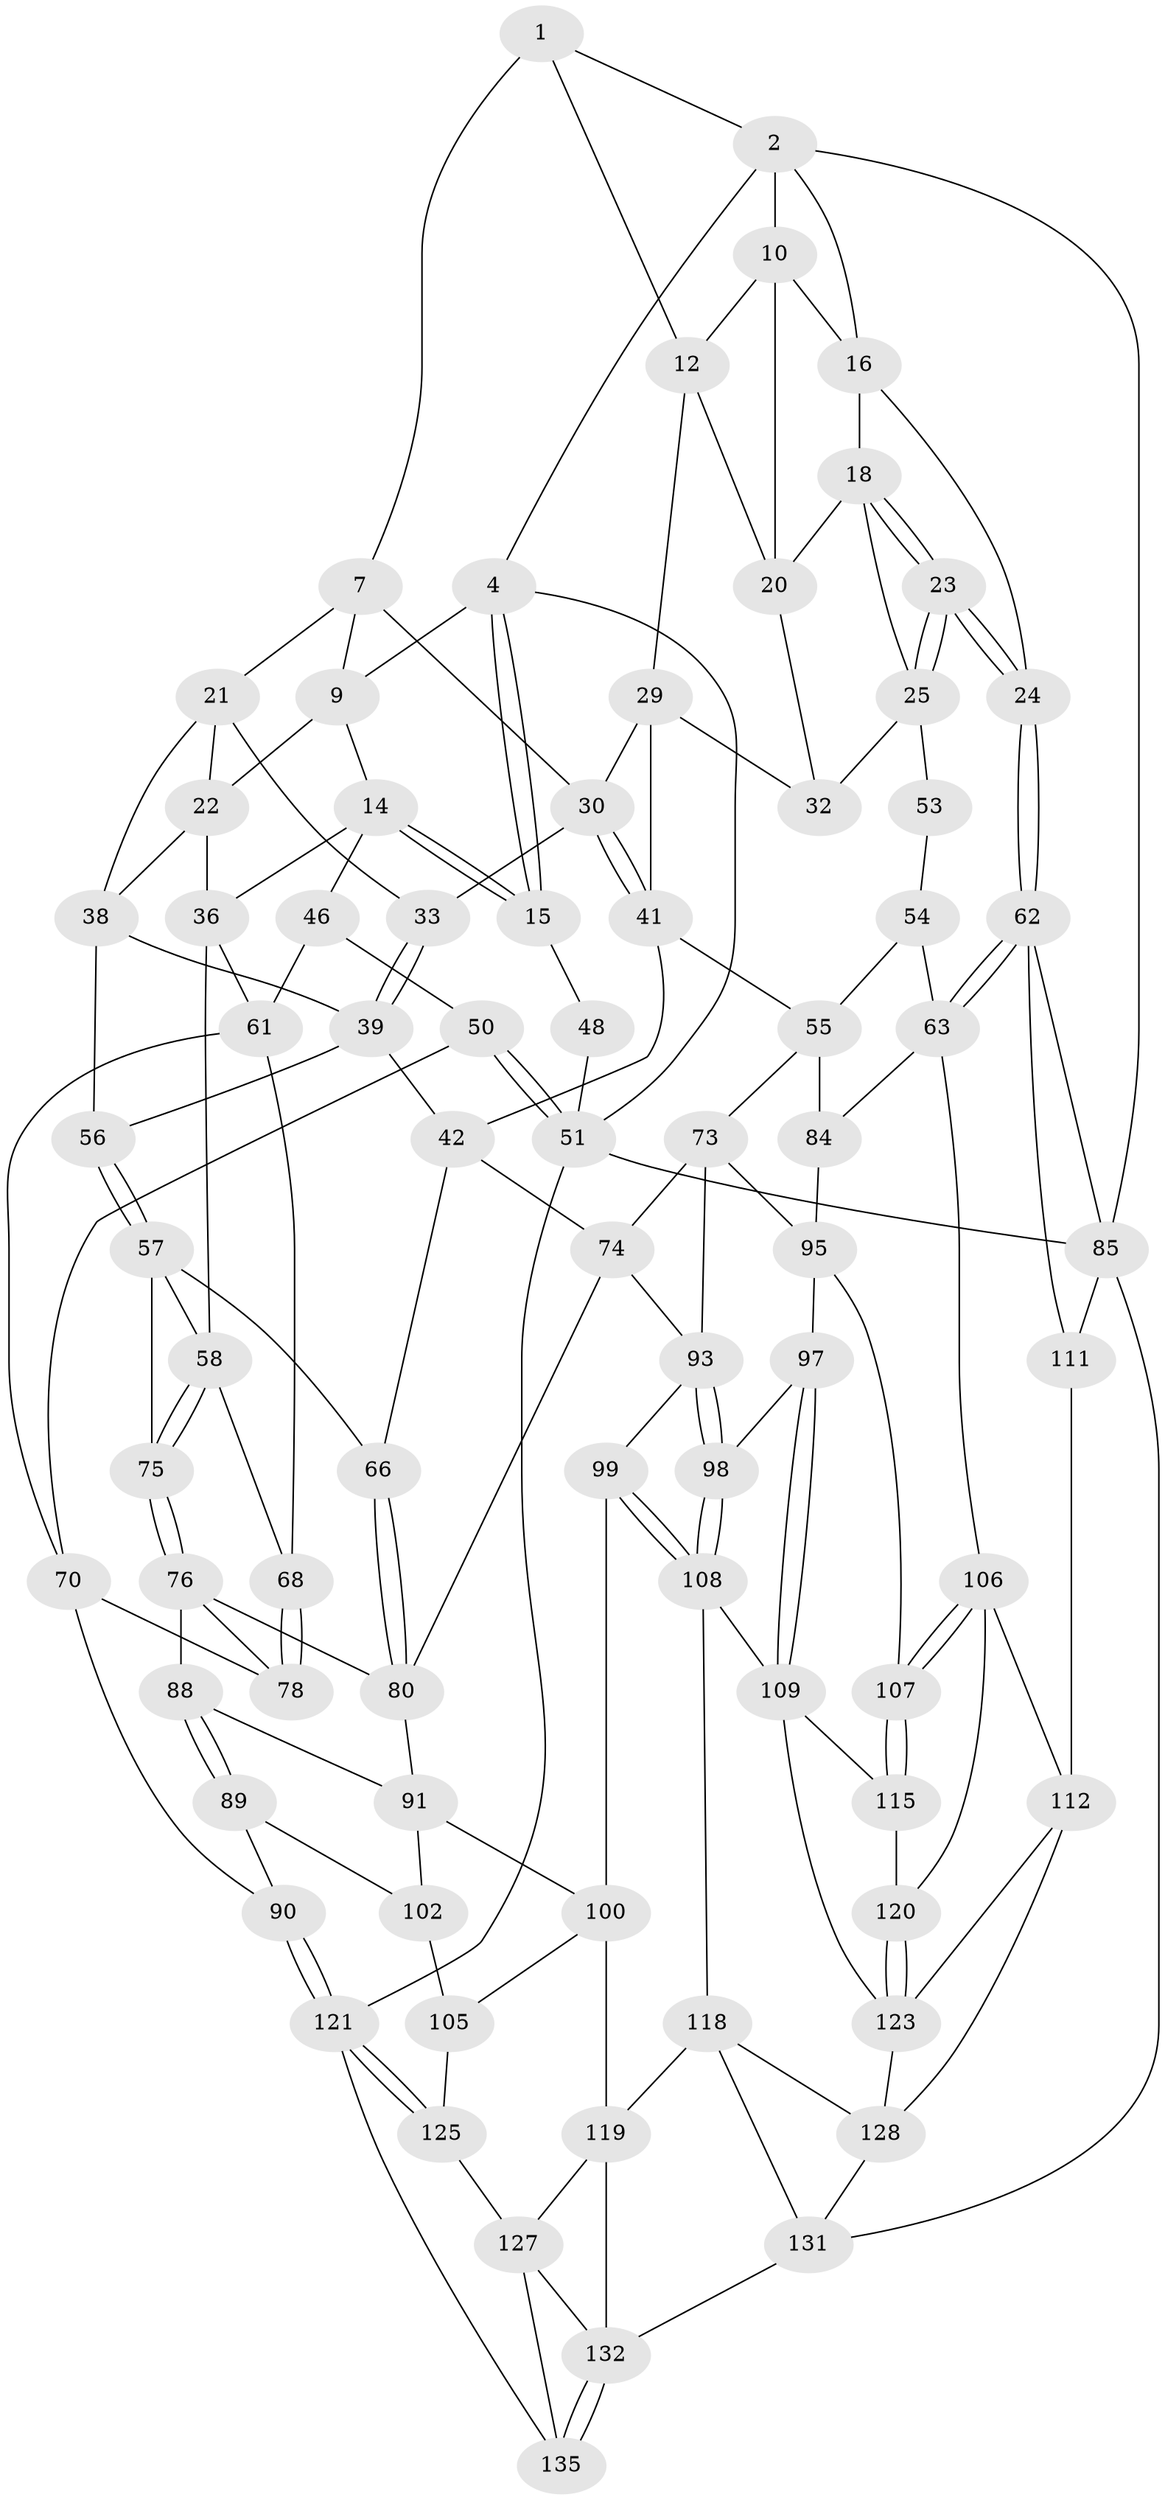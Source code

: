 // original degree distribution, {3: 0.029411764705882353, 4: 0.19852941176470587, 6: 0.21323529411764705, 5: 0.5588235294117647}
// Generated by graph-tools (version 1.1) at 2025/12/02/27/25 16:12:00]
// undirected, 80 vertices, 171 edges
graph export_dot {
graph [start="1"]
  node [color=gray90,style=filled];
  1 [pos="+0.42239260074435303+0",super="+6"];
  2 [pos="+0.720108751531965+0",super="+3"];
  4 [pos="+0+0",super="+5"];
  7 [pos="+0.4265239763542128+0.1509400286636254",super="+8"];
  9 [pos="+0.24651006629503955+0.027721586925373794",super="+13"];
  10 [pos="+0.714494027982612+0",super="+11"];
  12 [pos="+0.5769308158089406+0.132004688504401",super="+28"];
  14 [pos="+0+0.11909642576017379",super="+37"];
  15 [pos="+0+0.013297041292970647",super="+47"];
  16 [pos="+1+0.1975083376265704",super="+17"];
  18 [pos="+0.8198543269745426+0.14564093461909725",super="+19"];
  20 [pos="+0.7446796707440818+0.21639503522790543",super="+27"];
  21 [pos="+0.23822110413761563+0.1925368031845798",super="+34"];
  22 [pos="+0.23077448671436782+0.1979576249210593",super="+35"];
  23 [pos="+1+0.2379740384379571"];
  24 [pos="+1+0.2374681658673479"];
  25 [pos="+0.8185013592782963+0.31947393274939045",super="+26"];
  29 [pos="+0.622371106856561+0.29066824333157393",super="+44"];
  30 [pos="+0.5546669434300653+0.31325386148183154",super="+31"];
  32 [pos="+0.8126978967804959+0.3160485189578645"];
  33 [pos="+0.4106005369183647+0.26948707093162577"];
  36 [pos="+0.15706917822009872+0.31115773663415214",super="+60"];
  38 [pos="+0.2683892679418127+0.3327719320109604",super="+40"];
  39 [pos="+0.4142624444982286+0.3008213902072757",super="+43"];
  41 [pos="+0.5044229456749352+0.4039839282980363",super="+45"];
  42 [pos="+0.4564653798121853+0.42181076249381566",super="+65"];
  46 [pos="+0.060378931740918795+0.3697511764314392",super="+49"];
  48 [pos="+0.021337581320851142+0.36160774539699203",super="+52"];
  50 [pos="+0+0.5906757611339214"];
  51 [pos="+0+0.5948283104016721",super="+79"];
  53 [pos="+0.797084744806711+0.38213266822227004"];
  54 [pos="+0.7031386572674612+0.44064011958390625",super="+64"];
  55 [pos="+0.6603571272595753+0.4532191380620806",super="+72"];
  56 [pos="+0.3103350280128404+0.4056352449366736"];
  57 [pos="+0.3017638345555123+0.439232339370328",super="+67"];
  58 [pos="+0.2619387568659648+0.46922125753196314",super="+59"];
  61 [pos="+0.12320155520199731+0.43423979118780875",super="+69"];
  62 [pos="+1+0.6217889927408456",super="+87"];
  63 [pos="+0.9732864916339056+0.6106979315997217",super="+83"];
  66 [pos="+0.38362171031305703+0.4988389953899815"];
  68 [pos="+0.22559451014643336+0.48864509353638713"];
  70 [pos="+0.12768313037522652+0.5418180526301514",super="+71"];
  73 [pos="+0.5834112425342498+0.5575654651071298",super="+92"];
  74 [pos="+0.5002782702960876+0.5458928227549183",super="+81"];
  75 [pos="+0.2982691841728314+0.5173504646633226"];
  76 [pos="+0.3055409655515338+0.5701509049913178",super="+77"];
  78 [pos="+0.20818557053760992+0.5513881134327998"];
  80 [pos="+0.349436222132483+0.5810563007057081",super="+82"];
  84 [pos="+0.7346600872383234+0.5941296521299927"];
  85 [pos="+1+1",super="+86"];
  88 [pos="+0.22342199262679635+0.6157598887192096"];
  89 [pos="+0.18044587415747587+0.7237049942539475"];
  90 [pos="+0.14142132343187488+0.7183595756638884"];
  91 [pos="+0.366503197022217+0.6526785829703814",super="+101"];
  93 [pos="+0.5579295632965202+0.6610843194194095",super="+94"];
  95 [pos="+0.6550525741835669+0.6948946590668718",super="+96"];
  97 [pos="+0.5995638955241431+0.720091043348245"];
  98 [pos="+0.5981838517647807+0.7195603481551658"];
  99 [pos="+0.4858880146104012+0.7372473535985854"];
  100 [pos="+0.3929856921176999+0.7119773765793315",super="+104"];
  102 [pos="+0.3095558594346232+0.7079561918933107",super="+103"];
  105 [pos="+0.35671356614482197+0.769399058134618",super="+117"];
  106 [pos="+0.8014708605250206+0.7059580525653029",super="+114"];
  107 [pos="+0.6630753528340345+0.7495166564462419"];
  108 [pos="+0.4905892903040811+0.7591338088189572",super="+110"];
  109 [pos="+0.5582148697874169+0.8110561566132515",super="+116"];
  111 [pos="+0.8297697103727234+0.8802892931225219"];
  112 [pos="+0.8177609318263821+0.8863850261118548",super="+113"];
  115 [pos="+0.6627904032944956+0.7644213391853585"];
  118 [pos="+0.4260703516690955+0.8423285460064764",super="+129"];
  119 [pos="+0.4034586916795647+0.8410986872709976",super="+126"];
  120 [pos="+0.7116007555525611+0.8011079540435616"];
  121 [pos="+0+1",super="+122"];
  123 [pos="+0.726084161705084+0.8308227851574179",super="+124"];
  125 [pos="+0.21788716779783385+0.8114151032559243"];
  127 [pos="+0.25765339838007856+0.8589129668724192",super="+134"];
  128 [pos="+0.6151077339997245+1",super="+130"];
  131 [pos="+0.5947534990573555+1",super="+136"];
  132 [pos="+0.4260925489287835+1",super="+133"];
  135 [pos="+0+1"];
  1 -- 2;
  1 -- 12;
  1 -- 7;
  2 -- 10;
  2 -- 16;
  2 -- 4;
  2 -- 85;
  4 -- 15;
  4 -- 15;
  4 -- 51;
  4 -- 9;
  7 -- 30;
  7 -- 9;
  7 -- 21;
  9 -- 14;
  9 -- 22;
  10 -- 16;
  10 -- 12;
  10 -- 20;
  12 -- 29;
  12 -- 20;
  14 -- 15;
  14 -- 15;
  14 -- 46;
  14 -- 36;
  15 -- 48 [weight=2];
  16 -- 24;
  16 -- 18;
  18 -- 23;
  18 -- 23;
  18 -- 25;
  18 -- 20;
  20 -- 32;
  21 -- 22;
  21 -- 33;
  21 -- 38;
  22 -- 38;
  22 -- 36;
  23 -- 24;
  23 -- 24;
  23 -- 25;
  23 -- 25;
  24 -- 62;
  24 -- 62;
  25 -- 53;
  25 -- 32;
  29 -- 30;
  29 -- 32;
  29 -- 41;
  30 -- 41;
  30 -- 41;
  30 -- 33;
  33 -- 39;
  33 -- 39;
  36 -- 61;
  36 -- 58;
  38 -- 56;
  38 -- 39;
  39 -- 56;
  39 -- 42;
  41 -- 42;
  41 -- 55;
  42 -- 74;
  42 -- 66;
  46 -- 50;
  46 -- 61;
  48 -- 51;
  50 -- 51;
  50 -- 51;
  50 -- 70;
  51 -- 121;
  51 -- 85;
  53 -- 54 [weight=2];
  54 -- 55;
  54 -- 63;
  55 -- 73;
  55 -- 84;
  56 -- 57;
  56 -- 57;
  57 -- 58;
  57 -- 66;
  57 -- 75;
  58 -- 75;
  58 -- 75;
  58 -- 68;
  61 -- 68;
  61 -- 70;
  62 -- 63;
  62 -- 63;
  62 -- 111;
  62 -- 85;
  63 -- 106;
  63 -- 84;
  66 -- 80;
  66 -- 80;
  68 -- 78;
  68 -- 78;
  70 -- 78;
  70 -- 90;
  73 -- 74;
  73 -- 93;
  73 -- 95;
  74 -- 80;
  74 -- 93;
  75 -- 76;
  75 -- 76;
  76 -- 80;
  76 -- 88;
  76 -- 78;
  80 -- 91;
  84 -- 95;
  85 -- 131;
  85 -- 111;
  88 -- 89;
  88 -- 89;
  88 -- 91;
  89 -- 90;
  89 -- 102;
  90 -- 121;
  90 -- 121;
  91 -- 100;
  91 -- 102;
  93 -- 98;
  93 -- 98;
  93 -- 99;
  95 -- 97;
  95 -- 107;
  97 -- 98;
  97 -- 109;
  97 -- 109;
  98 -- 108;
  98 -- 108;
  99 -- 100;
  99 -- 108;
  99 -- 108;
  100 -- 105;
  100 -- 119;
  102 -- 105 [weight=2];
  105 -- 125;
  106 -- 107;
  106 -- 107;
  106 -- 112;
  106 -- 120;
  107 -- 115;
  107 -- 115;
  108 -- 109;
  108 -- 118;
  109 -- 115;
  109 -- 123;
  111 -- 112;
  112 -- 123;
  112 -- 128;
  115 -- 120;
  118 -- 119;
  118 -- 128;
  118 -- 131;
  119 -- 127;
  119 -- 132;
  120 -- 123;
  120 -- 123;
  121 -- 125;
  121 -- 125;
  121 -- 135;
  123 -- 128;
  125 -- 127;
  127 -- 135;
  127 -- 132;
  128 -- 131;
  131 -- 132;
  132 -- 135;
  132 -- 135;
}
